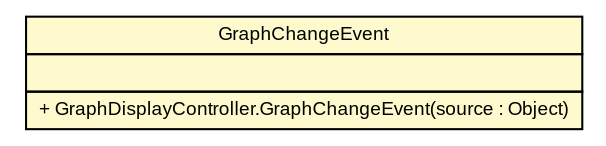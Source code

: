 #!/usr/local/bin/dot
#
# Class diagram 
# Generated by UMLGraph version R5_6 (http://www.umlgraph.org/)
#

digraph G {
	edge [fontname="arial",fontsize=10,labelfontname="arial",labelfontsize=10];
	node [fontname="arial",fontsize=10,shape=plaintext];
	nodesep=0.25;
	ranksep=0.5;
	// pfc.controllers.GraphDisplayController.GraphChangeEvent
	c8333 [label=<<table title="pfc.controllers.GraphDisplayController.GraphChangeEvent" border="0" cellborder="1" cellspacing="0" cellpadding="2" port="p" bgcolor="lemonChiffon" href="./GraphDisplayController.GraphChangeEvent.html">
		<tr><td><table border="0" cellspacing="0" cellpadding="1">
<tr><td align="center" balign="center"> GraphChangeEvent </td></tr>
		</table></td></tr>
		<tr><td><table border="0" cellspacing="0" cellpadding="1">
<tr><td align="left" balign="left">  </td></tr>
		</table></td></tr>
		<tr><td><table border="0" cellspacing="0" cellpadding="1">
<tr><td align="left" balign="left"> + GraphDisplayController.GraphChangeEvent(source : Object) </td></tr>
		</table></td></tr>
		</table>>, URL="./GraphDisplayController.GraphChangeEvent.html", fontname="arial", fontcolor="black", fontsize=9.0];
}

